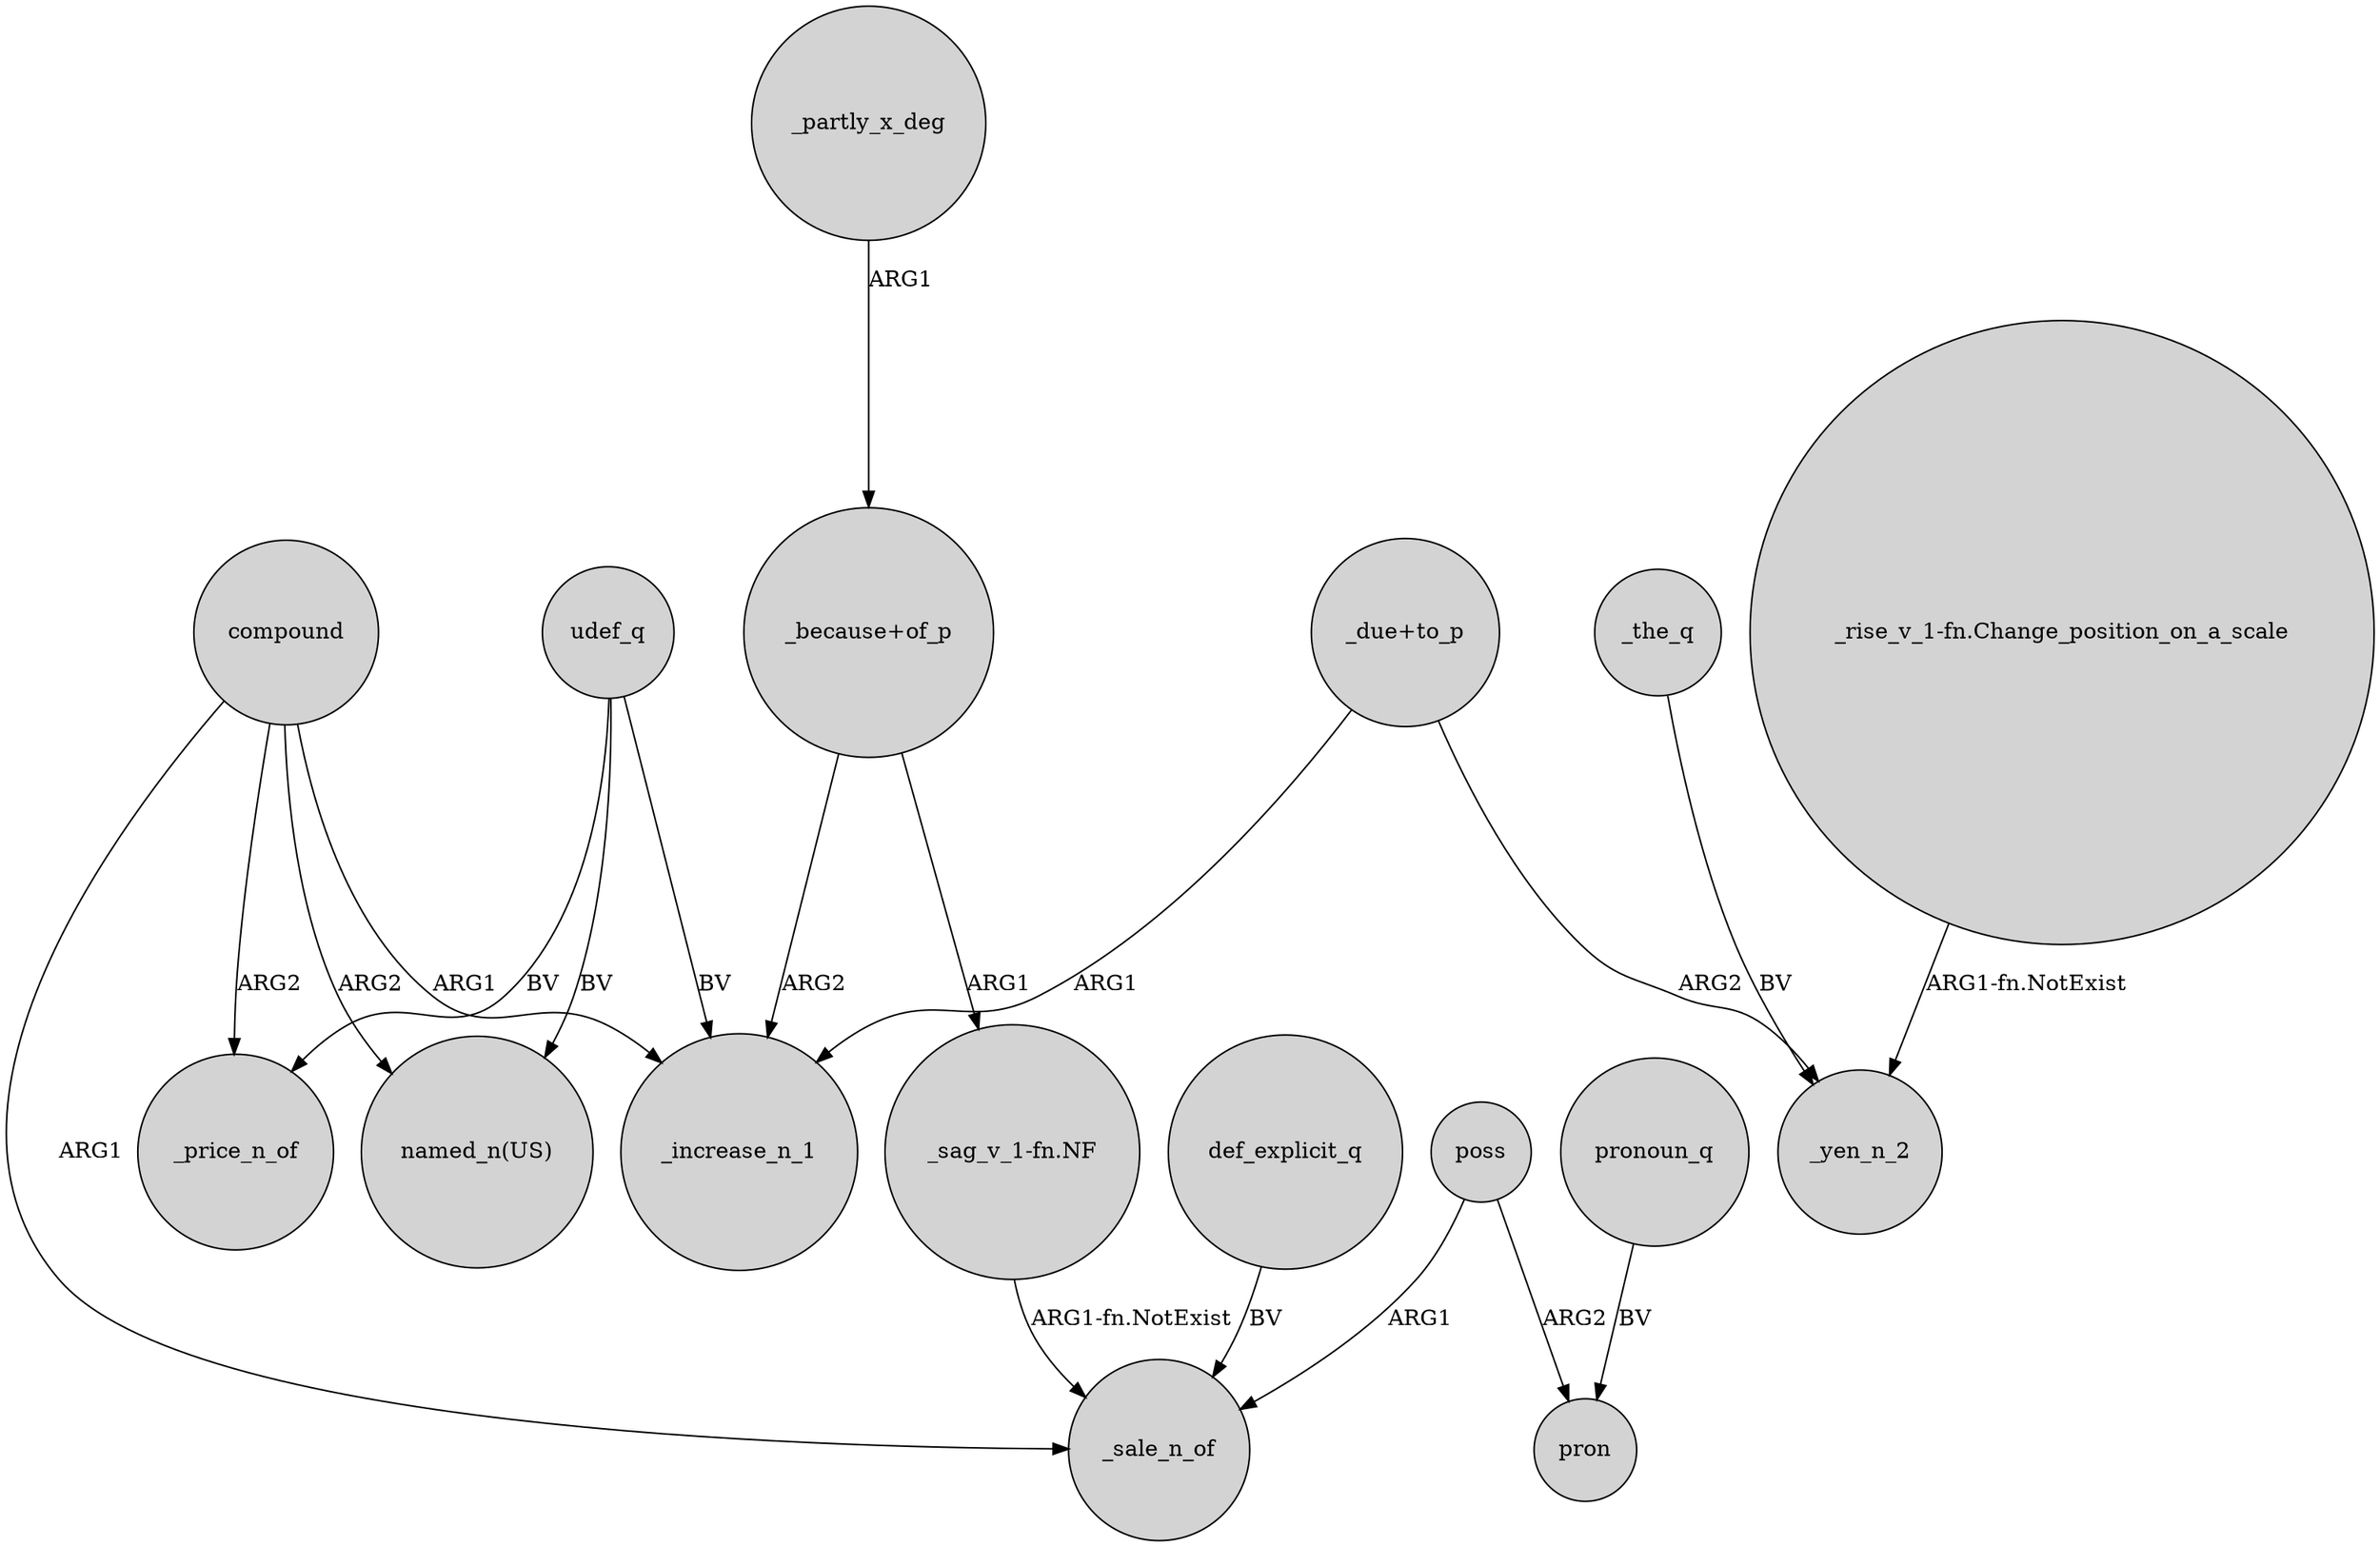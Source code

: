 digraph {
	node [shape=circle style=filled]
	compound -> _price_n_of [label=ARG2]
	udef_q -> "named_n(US)" [label=BV]
	udef_q -> _price_n_of [label=BV]
	poss -> pron [label=ARG2]
	"_because+of_p" -> "_sag_v_1-fn.NF" [label=ARG1]
	"_due+to_p" -> _yen_n_2 [label=ARG2]
	"_due+to_p" -> _increase_n_1 [label=ARG1]
	_the_q -> _yen_n_2 [label=BV]
	def_explicit_q -> _sale_n_of [label=BV]
	compound -> "named_n(US)" [label=ARG2]
	pronoun_q -> pron [label=BV]
	"_sag_v_1-fn.NF" -> _sale_n_of [label="ARG1-fn.NotExist"]
	poss -> _sale_n_of [label=ARG1]
	udef_q -> _increase_n_1 [label=BV]
	"_rise_v_1-fn.Change_position_on_a_scale" -> _yen_n_2 [label="ARG1-fn.NotExist"]
	"_because+of_p" -> _increase_n_1 [label=ARG2]
	_partly_x_deg -> "_because+of_p" [label=ARG1]
	compound -> _increase_n_1 [label=ARG1]
	compound -> _sale_n_of [label=ARG1]
}

